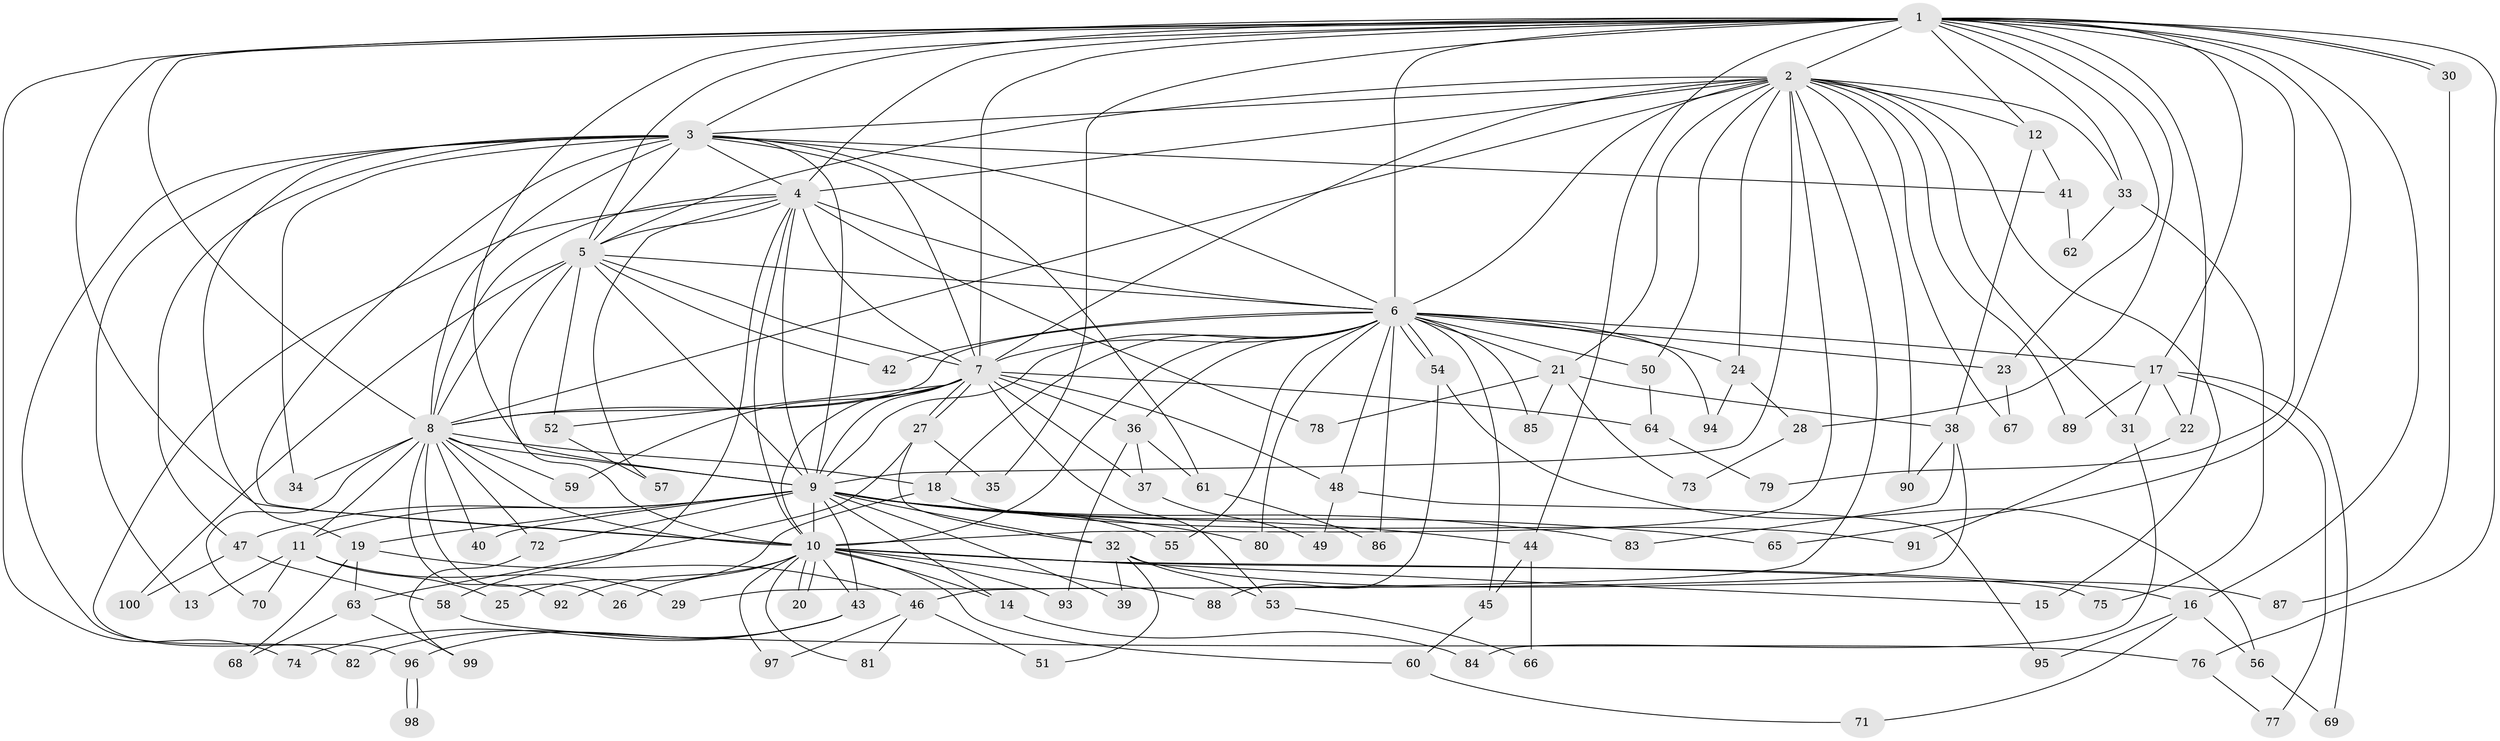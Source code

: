 // Generated by graph-tools (version 1.1) at 2025/38/02/21/25 10:38:53]
// undirected, 100 vertices, 225 edges
graph export_dot {
graph [start="1"]
  node [color=gray90,style=filled];
  1;
  2;
  3;
  4;
  5;
  6;
  7;
  8;
  9;
  10;
  11;
  12;
  13;
  14;
  15;
  16;
  17;
  18;
  19;
  20;
  21;
  22;
  23;
  24;
  25;
  26;
  27;
  28;
  29;
  30;
  31;
  32;
  33;
  34;
  35;
  36;
  37;
  38;
  39;
  40;
  41;
  42;
  43;
  44;
  45;
  46;
  47;
  48;
  49;
  50;
  51;
  52;
  53;
  54;
  55;
  56;
  57;
  58;
  59;
  60;
  61;
  62;
  63;
  64;
  65;
  66;
  67;
  68;
  69;
  70;
  71;
  72;
  73;
  74;
  75;
  76;
  77;
  78;
  79;
  80;
  81;
  82;
  83;
  84;
  85;
  86;
  87;
  88;
  89;
  90;
  91;
  92;
  93;
  94;
  95;
  96;
  97;
  98;
  99;
  100;
  1 -- 2;
  1 -- 3;
  1 -- 4;
  1 -- 5;
  1 -- 6;
  1 -- 7;
  1 -- 8;
  1 -- 9;
  1 -- 10;
  1 -- 12;
  1 -- 16;
  1 -- 17;
  1 -- 22;
  1 -- 23;
  1 -- 28;
  1 -- 30;
  1 -- 30;
  1 -- 33;
  1 -- 35;
  1 -- 44;
  1 -- 65;
  1 -- 74;
  1 -- 76;
  1 -- 79;
  2 -- 3;
  2 -- 4;
  2 -- 5;
  2 -- 6;
  2 -- 7;
  2 -- 8;
  2 -- 9;
  2 -- 10;
  2 -- 12;
  2 -- 15;
  2 -- 21;
  2 -- 24;
  2 -- 29;
  2 -- 31;
  2 -- 33;
  2 -- 50;
  2 -- 67;
  2 -- 89;
  2 -- 90;
  3 -- 4;
  3 -- 5;
  3 -- 6;
  3 -- 7;
  3 -- 8;
  3 -- 9;
  3 -- 10;
  3 -- 13;
  3 -- 19;
  3 -- 34;
  3 -- 41;
  3 -- 47;
  3 -- 61;
  3 -- 82;
  4 -- 5;
  4 -- 6;
  4 -- 7;
  4 -- 8;
  4 -- 9;
  4 -- 10;
  4 -- 57;
  4 -- 58;
  4 -- 78;
  4 -- 96;
  5 -- 6;
  5 -- 7;
  5 -- 8;
  5 -- 9;
  5 -- 10;
  5 -- 42;
  5 -- 52;
  5 -- 100;
  6 -- 7;
  6 -- 8;
  6 -- 9;
  6 -- 10;
  6 -- 17;
  6 -- 18;
  6 -- 21;
  6 -- 23;
  6 -- 24;
  6 -- 36;
  6 -- 42;
  6 -- 45;
  6 -- 48;
  6 -- 50;
  6 -- 54;
  6 -- 54;
  6 -- 55;
  6 -- 80;
  6 -- 85;
  6 -- 86;
  6 -- 94;
  7 -- 8;
  7 -- 9;
  7 -- 10;
  7 -- 27;
  7 -- 27;
  7 -- 36;
  7 -- 37;
  7 -- 48;
  7 -- 52;
  7 -- 53;
  7 -- 59;
  7 -- 64;
  8 -- 9;
  8 -- 10;
  8 -- 11;
  8 -- 18;
  8 -- 26;
  8 -- 34;
  8 -- 40;
  8 -- 59;
  8 -- 70;
  8 -- 72;
  8 -- 92;
  9 -- 10;
  9 -- 11;
  9 -- 14;
  9 -- 19;
  9 -- 32;
  9 -- 39;
  9 -- 40;
  9 -- 43;
  9 -- 44;
  9 -- 47;
  9 -- 55;
  9 -- 65;
  9 -- 72;
  9 -- 80;
  9 -- 83;
  10 -- 14;
  10 -- 15;
  10 -- 16;
  10 -- 20;
  10 -- 20;
  10 -- 26;
  10 -- 43;
  10 -- 60;
  10 -- 75;
  10 -- 81;
  10 -- 88;
  10 -- 92;
  10 -- 93;
  10 -- 97;
  11 -- 13;
  11 -- 25;
  11 -- 29;
  11 -- 70;
  12 -- 38;
  12 -- 41;
  14 -- 84;
  16 -- 56;
  16 -- 71;
  16 -- 95;
  17 -- 22;
  17 -- 31;
  17 -- 69;
  17 -- 77;
  17 -- 89;
  18 -- 25;
  18 -- 91;
  19 -- 46;
  19 -- 63;
  19 -- 68;
  21 -- 38;
  21 -- 73;
  21 -- 78;
  21 -- 85;
  22 -- 91;
  23 -- 67;
  24 -- 28;
  24 -- 94;
  27 -- 32;
  27 -- 35;
  27 -- 63;
  28 -- 73;
  30 -- 87;
  31 -- 84;
  32 -- 39;
  32 -- 51;
  32 -- 53;
  32 -- 87;
  33 -- 62;
  33 -- 75;
  36 -- 37;
  36 -- 61;
  36 -- 93;
  37 -- 49;
  38 -- 46;
  38 -- 83;
  38 -- 90;
  41 -- 62;
  43 -- 74;
  43 -- 82;
  43 -- 96;
  44 -- 45;
  44 -- 66;
  45 -- 60;
  46 -- 51;
  46 -- 81;
  46 -- 97;
  47 -- 58;
  47 -- 100;
  48 -- 49;
  48 -- 95;
  50 -- 64;
  52 -- 57;
  53 -- 66;
  54 -- 56;
  54 -- 88;
  56 -- 69;
  58 -- 76;
  60 -- 71;
  61 -- 86;
  63 -- 68;
  63 -- 99;
  64 -- 79;
  72 -- 99;
  76 -- 77;
  96 -- 98;
  96 -- 98;
}
